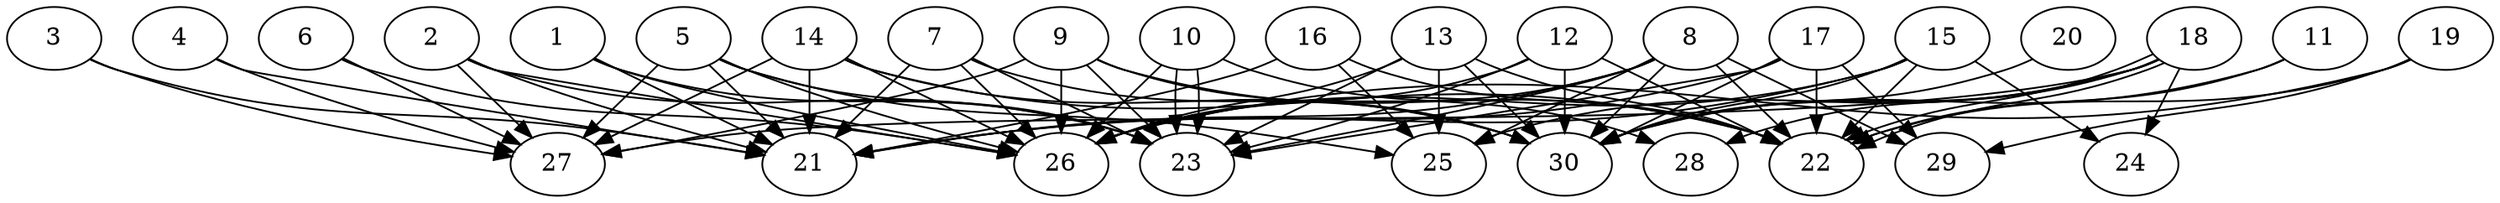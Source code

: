 // DAG automatically generated by daggen at Thu Oct  3 14:04:19 2019
// ./daggen --dot -n 30 --ccr 0.3 --fat 0.9 --regular 0.9 --density 0.7 --mindata 5242880 --maxdata 52428800 
digraph G {
  1 [size="169533440", alpha="0.09", expect_size="50860032"] 
  1 -> 21 [size ="50860032"]
  1 -> 23 [size ="50860032"]
  1 -> 26 [size ="50860032"]
  2 [size="52394667", alpha="0.13", expect_size="15718400"] 
  2 -> 21 [size ="15718400"]
  2 -> 23 [size ="15718400"]
  2 -> 26 [size ="15718400"]
  2 -> 27 [size ="15718400"]
  3 [size="72024747", alpha="0.01", expect_size="21607424"] 
  3 -> 21 [size ="21607424"]
  3 -> 27 [size ="21607424"]
  4 [size="155999573", alpha="0.05", expect_size="46799872"] 
  4 -> 21 [size ="46799872"]
  4 -> 27 [size ="46799872"]
  5 [size="128498347", alpha="0.03", expect_size="38549504"] 
  5 -> 21 [size ="38549504"]
  5 -> 23 [size ="38549504"]
  5 -> 25 [size ="38549504"]
  5 -> 26 [size ="38549504"]
  5 -> 27 [size ="38549504"]
  6 [size="29535573", alpha="0.10", expect_size="8860672"] 
  6 -> 26 [size ="8860672"]
  6 -> 27 [size ="8860672"]
  7 [size="142219947", alpha="0.01", expect_size="42665984"] 
  7 -> 21 [size ="42665984"]
  7 -> 23 [size ="42665984"]
  7 -> 26 [size ="42665984"]
  7 -> 30 [size ="42665984"]
  8 [size="132031147", alpha="0.17", expect_size="39609344"] 
  8 -> 21 [size ="39609344"]
  8 -> 22 [size ="39609344"]
  8 -> 23 [size ="39609344"]
  8 -> 25 [size ="39609344"]
  8 -> 26 [size ="39609344"]
  8 -> 29 [size ="39609344"]
  8 -> 30 [size ="39609344"]
  9 [size="84200107", alpha="0.05", expect_size="25260032"] 
  9 -> 22 [size ="25260032"]
  9 -> 23 [size ="25260032"]
  9 -> 26 [size ="25260032"]
  9 -> 27 [size ="25260032"]
  9 -> 30 [size ="25260032"]
  10 [size="34437120", alpha="0.11", expect_size="10331136"] 
  10 -> 23 [size ="10331136"]
  10 -> 23 [size ="10331136"]
  10 -> 26 [size ="10331136"]
  10 -> 28 [size ="10331136"]
  11 [size="171461973", alpha="0.16", expect_size="51438592"] 
  11 -> 22 [size ="51438592"]
  11 -> 30 [size ="51438592"]
  12 [size="82145280", alpha="0.09", expect_size="24643584"] 
  12 -> 22 [size ="24643584"]
  12 -> 23 [size ="24643584"]
  12 -> 26 [size ="24643584"]
  12 -> 30 [size ="24643584"]
  13 [size="28395520", alpha="0.12", expect_size="8518656"] 
  13 -> 22 [size ="8518656"]
  13 -> 23 [size ="8518656"]
  13 -> 25 [size ="8518656"]
  13 -> 26 [size ="8518656"]
  13 -> 30 [size ="8518656"]
  14 [size="39618560", alpha="0.13", expect_size="11885568"] 
  14 -> 21 [size ="11885568"]
  14 -> 22 [size ="11885568"]
  14 -> 26 [size ="11885568"]
  14 -> 27 [size ="11885568"]
  14 -> 30 [size ="11885568"]
  15 [size="79073280", alpha="0.15", expect_size="23721984"] 
  15 -> 21 [size ="23721984"]
  15 -> 22 [size ="23721984"]
  15 -> 24 [size ="23721984"]
  15 -> 26 [size ="23721984"]
  15 -> 30 [size ="23721984"]
  16 [size="105963520", alpha="0.01", expect_size="31789056"] 
  16 -> 21 [size ="31789056"]
  16 -> 22 [size ="31789056"]
  16 -> 25 [size ="31789056"]
  17 [size="28218027", alpha="0.19", expect_size="8465408"] 
  17 -> 21 [size ="8465408"]
  17 -> 22 [size ="8465408"]
  17 -> 23 [size ="8465408"]
  17 -> 29 [size ="8465408"]
  17 -> 30 [size ="8465408"]
  18 [size="33006933", alpha="0.07", expect_size="9902080"] 
  18 -> 22 [size ="9902080"]
  18 -> 22 [size ="9902080"]
  18 -> 24 [size ="9902080"]
  18 -> 25 [size ="9902080"]
  18 -> 27 [size ="9902080"]
  18 -> 28 [size ="9902080"]
  18 -> 30 [size ="9902080"]
  19 [size="170468693", alpha="0.02", expect_size="51140608"] 
  19 -> 22 [size ="51140608"]
  19 -> 26 [size ="51140608"]
  19 -> 29 [size ="51140608"]
  20 [size="56415573", alpha="0.17", expect_size="16924672"] 
  20 -> 30 [size ="16924672"]
  21 [size="142107307", alpha="0.11", expect_size="42632192"] 
  22 [size="109407573", alpha="0.09", expect_size="32822272"] 
  23 [size="20439040", alpha="0.15", expect_size="6131712"] 
  24 [size="114251093", alpha="0.18", expect_size="34275328"] 
  25 [size="61115733", alpha="0.15", expect_size="18334720"] 
  26 [size="24111787", alpha="0.14", expect_size="7233536"] 
  27 [size="35788800", alpha="0.08", expect_size="10736640"] 
  28 [size="26415787", alpha="0.18", expect_size="7924736"] 
  29 [size="78148267", alpha="0.15", expect_size="23444480"] 
  30 [size="91767467", alpha="0.15", expect_size="27530240"] 
}
